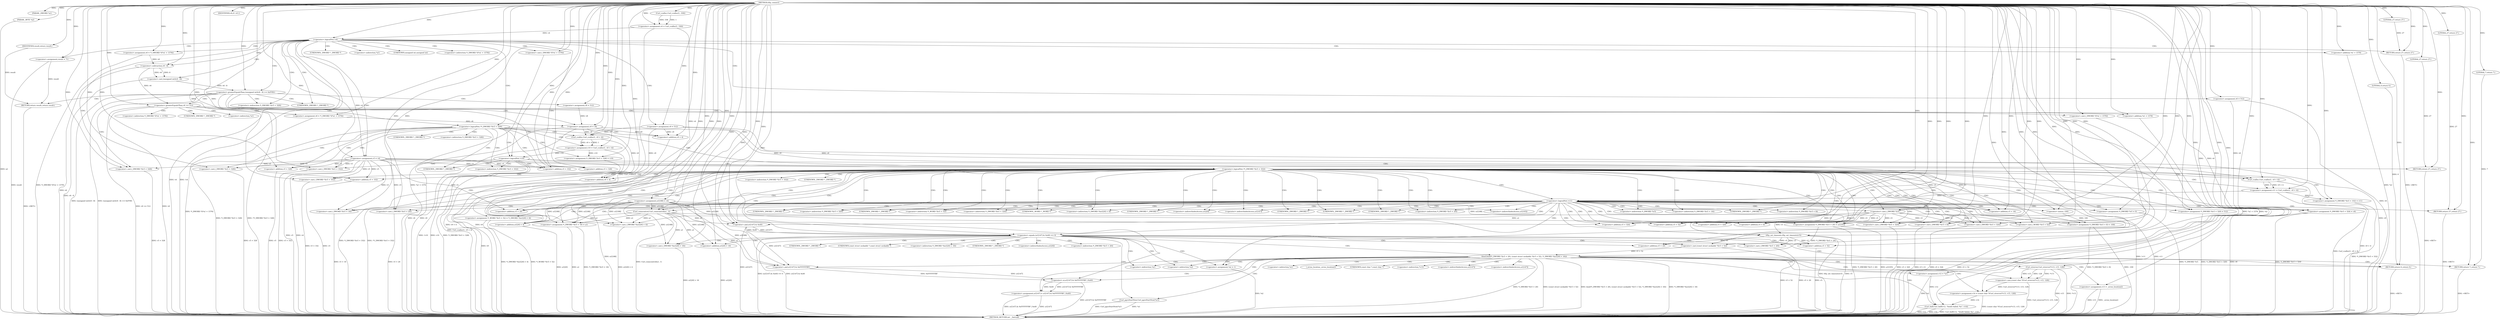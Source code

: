 digraph tftp_connect {  
"1000113" [label = "(METHOD,tftp_connect)" ]
"1000399" [label = "(METHOD_RETURN,int __fastcall)" ]
"1000114" [label = "(PARAM,_DWORD *a1)" ]
"1000115" [label = "(PARAM,_BYTE *a2)" ]
"1000129" [label = "(<operator>.assignment,v4 = Curl_ccalloc(1, 336))" ]
"1000131" [label = "(Curl_ccalloc,Curl_ccalloc(1, 336))" ]
"1000134" [label = "(<operator>.assignment,a1[188] = v4)" ]
"1000140" [label = "(<operator>.logicalNot,!v4)" ]
"1000142" [label = "(RETURN,return 27;,return 27;)" ]
"1000143" [label = "(LITERAL,27,return 27;)" ]
"1000144" [label = "(<operator>.assignment,v5 = v4)" ]
"1000147" [label = "(<operator>.assignment,v6 = *(_DWORD *)(*a1 + 1576))" ]
"1000150" [label = "(<operator>.cast,(_DWORD *)(*a1 + 1576))" ]
"1000152" [label = "(<operator>.addition,*a1 + 1576)" ]
"1000157" [label = "(IDENTIFIER,v6,if ( v6 ))" ]
"1000159" [label = "(<operator>.assignment,result = 71)" ]
"1000163" [label = "(<operator>.greaterEqualsThan,(unsigned int)(v6 - 8) >= 0xFFB1)" ]
"1000164" [label = "(<operator>.cast,(unsigned int)(v6 - 8))" ]
"1000166" [label = "(<operator>.subtraction,v6 - 8)" ]
"1000170" [label = "(RETURN,return result;,return result;)" ]
"1000171" [label = "(IDENTIFIER,result,return result;)" ]
"1000172" [label = "(<operator>.assignment,v8 = 512)" ]
"1000176" [label = "(<operator>.greaterEqualsThan,v6 >= 512)" ]
"1000179" [label = "(<operator>.assignment,v8 = *(_DWORD *)(*a1 + 1576))" ]
"1000182" [label = "(<operator>.cast,(_DWORD *)(*a1 + 1576))" ]
"1000184" [label = "(<operator>.addition,*a1 + 1576)" ]
"1000188" [label = "(<operator>.assignment,v9 = v8)" ]
"1000193" [label = "(<operator>.assignment,v6 = 512)" ]
"1000196" [label = "(<operator>.assignment,v9 = 512)" ]
"1000200" [label = "(<operator>.logicalNot,!*(_DWORD *)(v5 + 328))" ]
"1000202" [label = "(<operator>.cast,(_DWORD *)(v5 + 328))" ]
"1000204" [label = "(<operator>.addition,v5 + 328)" ]
"1000208" [label = "(<operator>.assignment,v10 = Curl_ccalloc(1, v9 + 4))" ]
"1000210" [label = "(Curl_ccalloc,Curl_ccalloc(1, v9 + 4))" ]
"1000212" [label = "(<operator>.addition,v9 + 4)" ]
"1000215" [label = "(<operator>.assignment,*(_DWORD *)(v5 + 328) = v10)" ]
"1000217" [label = "(<operator>.cast,(_DWORD *)(v5 + 328))" ]
"1000219" [label = "(<operator>.addition,v5 + 328)" ]
"1000224" [label = "(<operator>.logicalNot,!v10)" ]
"1000226" [label = "(RETURN,return 27;,return 27;)" ]
"1000227" [label = "(LITERAL,27,return 27;)" ]
"1000229" [label = "(<operator>.logicalNot,!*(_DWORD *)(v5 + 332))" ]
"1000231" [label = "(<operator>.cast,(_DWORD *)(v5 + 332))" ]
"1000233" [label = "(<operator>.addition,v5 + 332)" ]
"1000237" [label = "(<operator>.assignment,v11 = Curl_ccalloc(1, v9 + 4))" ]
"1000239" [label = "(Curl_ccalloc,Curl_ccalloc(1, v9 + 4))" ]
"1000241" [label = "(<operator>.addition,v9 + 4)" ]
"1000244" [label = "(<operator>.assignment,*(_DWORD *)(v5 + 332) = v11)" ]
"1000246" [label = "(<operator>.cast,(_DWORD *)(v5 + 332))" ]
"1000248" [label = "(<operator>.addition,v5 + 332)" ]
"1000253" [label = "(<operator>.logicalNot,!v11)" ]
"1000255" [label = "(RETURN,return 27;,return 27;)" ]
"1000256" [label = "(LITERAL,27,return 27;)" ]
"1000257" [label = "(Curl_conncontrol,Curl_conncontrol(a1, 1))" ]
"1000260" [label = "(<operator>.assignment,*(_DWORD *)(v5 + 16) = a1)" ]
"1000262" [label = "(<operator>.cast,(_DWORD *)(v5 + 16))" ]
"1000264" [label = "(<operator>.addition,v5 + 16)" ]
"1000268" [label = "(<operator>.assignment,*(_DWORD *)(v5 + 20) = a1[105])" ]
"1000270" [label = "(<operator>.cast,(_DWORD *)(v5 + 20))" ]
"1000272" [label = "(<operator>.addition,v5 + 20)" ]
"1000278" [label = "(<operator>.assignment,*(_DWORD *)v5 = 0)" ]
"1000280" [label = "(<operator>.cast,(_DWORD *)v5)" ]
"1000284" [label = "(<operator>.assignment,*(_DWORD *)(v5 + 8) = -100)" ]
"1000286" [label = "(<operator>.cast,(_DWORD *)(v5 + 8))" ]
"1000288" [label = "(<operator>.addition,v5 + 8)" ]
"1000291" [label = "(<operator>.minus,-100)" ]
"1000293" [label = "(<operator>.assignment,*(_DWORD *)(v5 + 320) = 512)" ]
"1000295" [label = "(<operator>.cast,(_DWORD *)(v5 + 320))" ]
"1000297" [label = "(<operator>.addition,v5 + 320)" ]
"1000301" [label = "(<operator>.assignment,*(_DWORD *)(v5 + 324) = v6)" ]
"1000303" [label = "(<operator>.cast,(_DWORD *)(v5 + 324))" ]
"1000305" [label = "(<operator>.addition,v5 + 324)" ]
"1000309" [label = "(<operator>.assignment,*(_WORD *)(v5 + 52) = *(_DWORD *)(a1[20] + 4))" ]
"1000311" [label = "(<operator>.cast,(_WORD *)(v5 + 52))" ]
"1000313" [label = "(<operator>.addition,v5 + 52)" ]
"1000317" [label = "(<operator>.cast,(_DWORD *)(a1[20] + 4))" ]
"1000319" [label = "(<operator>.addition,a1[20] + 4)" ]
"1000324" [label = "(tftp_set_timeouts,tftp_set_timeouts(v5))" ]
"1000327" [label = "(<operator>.equals,(a1[147] & 0x40) == 0)" ]
"1000328" [label = "(<operator>.and,a1[147] & 0x40)" ]
"1000336" [label = "(bind,bind(*(_DWORD *)(v5 + 20), (const struct sockaddr *)(v5 + 52), *(_DWORD *)(a1[20] + 16)))" ]
"1000338" [label = "(<operator>.cast,(_DWORD *)(v5 + 20))" ]
"1000340" [label = "(<operator>.addition,v5 + 20)" ]
"1000343" [label = "(<operator>.cast,(const struct sockaddr *)(v5 + 52))" ]
"1000345" [label = "(<operator>.addition,v5 + 52)" ]
"1000349" [label = "(<operator>.cast,(_DWORD *)(a1[20] + 16))" ]
"1000351" [label = "(<operator>.addition,a1[20] + 16)" ]
"1000357" [label = "(<operator>.assignment,v12 = *a1)" ]
"1000361" [label = "(<operator>.assignment,v13 = _errno_location())" ]
"1000364" [label = "(<operator>.assignment,v14 = (const char *)Curl_strerror(*v13, v15, 128))" ]
"1000366" [label = "(<operator>.cast,(const char *)Curl_strerror(*v13, v15, 128))" ]
"1000368" [label = "(Curl_strerror,Curl_strerror(*v13, v15, 128))" ]
"1000373" [label = "(Curl_failf,Curl_failf(v12, \"bind() failed; %s\", v14))" ]
"1000377" [label = "(RETURN,return 7;,return 7;)" ]
"1000378" [label = "(LITERAL,7,return 7;)" ]
"1000379" [label = "(<operator>.assignment,a1[147] = a1[147] & 0xFFFFFFBF | 0x40)" ]
"1000383" [label = "(<operator>.or,a1[147] & 0xFFFFFFBF | 0x40)" ]
"1000384" [label = "(<operator>.and,a1[147] & 0xFFFFFFBF)" ]
"1000390" [label = "(Curl_pgrsStartNow,Curl_pgrsStartNow(*a1))" ]
"1000393" [label = "(<operator>.assignment,*a2 = 1)" ]
"1000397" [label = "(RETURN,return 0;,return 0;)" ]
"1000398" [label = "(LITERAL,0,return 0;)" ]
"1000149" [label = "(<operator>.indirection,*(_DWORD *)(*a1 + 1576))" ]
"1000151" [label = "(UNKNOWN,_DWORD *,_DWORD *)" ]
"1000153" [label = "(<operator>.indirection,*a1)" ]
"1000165" [label = "(UNKNOWN,unsigned int,unsigned int)" ]
"1000181" [label = "(<operator>.indirection,*(_DWORD *)(*a1 + 1576))" ]
"1000183" [label = "(UNKNOWN,_DWORD *,_DWORD *)" ]
"1000185" [label = "(<operator>.indirection,*a1)" ]
"1000201" [label = "(<operator>.indirection,*(_DWORD *)(v5 + 328))" ]
"1000203" [label = "(UNKNOWN,_DWORD *,_DWORD *)" ]
"1000216" [label = "(<operator>.indirection,*(_DWORD *)(v5 + 328))" ]
"1000218" [label = "(UNKNOWN,_DWORD *,_DWORD *)" ]
"1000230" [label = "(<operator>.indirection,*(_DWORD *)(v5 + 332))" ]
"1000232" [label = "(UNKNOWN,_DWORD *,_DWORD *)" ]
"1000245" [label = "(<operator>.indirection,*(_DWORD *)(v5 + 332))" ]
"1000247" [label = "(UNKNOWN,_DWORD *,_DWORD *)" ]
"1000261" [label = "(<operator>.indirection,*(_DWORD *)(v5 + 16))" ]
"1000263" [label = "(UNKNOWN,_DWORD *,_DWORD *)" ]
"1000269" [label = "(<operator>.indirection,*(_DWORD *)(v5 + 20))" ]
"1000271" [label = "(UNKNOWN,_DWORD *,_DWORD *)" ]
"1000275" [label = "(<operator>.indirectIndexAccess,a1[105])" ]
"1000279" [label = "(<operator>.indirection,*(_DWORD *)v5)" ]
"1000281" [label = "(UNKNOWN,_DWORD *,_DWORD *)" ]
"1000285" [label = "(<operator>.indirection,*(_DWORD *)(v5 + 8))" ]
"1000287" [label = "(UNKNOWN,_DWORD *,_DWORD *)" ]
"1000294" [label = "(<operator>.indirection,*(_DWORD *)(v5 + 320))" ]
"1000296" [label = "(UNKNOWN,_DWORD *,_DWORD *)" ]
"1000302" [label = "(<operator>.indirection,*(_DWORD *)(v5 + 324))" ]
"1000304" [label = "(UNKNOWN,_DWORD *,_DWORD *)" ]
"1000310" [label = "(<operator>.indirection,*(_WORD *)(v5 + 52))" ]
"1000312" [label = "(UNKNOWN,_WORD *,_WORD *)" ]
"1000316" [label = "(<operator>.indirection,*(_DWORD *)(a1[20] + 4))" ]
"1000318" [label = "(UNKNOWN,_DWORD *,_DWORD *)" ]
"1000320" [label = "(<operator>.indirectIndexAccess,a1[20])" ]
"1000329" [label = "(<operator>.indirectIndexAccess,a1[147])" ]
"1000337" [label = "(<operator>.indirection,*(_DWORD *)(v5 + 20))" ]
"1000339" [label = "(UNKNOWN,_DWORD *,_DWORD *)" ]
"1000344" [label = "(UNKNOWN,const struct sockaddr *,const struct sockaddr *)" ]
"1000348" [label = "(<operator>.indirection,*(_DWORD *)(a1[20] + 16))" ]
"1000350" [label = "(UNKNOWN,_DWORD *,_DWORD *)" ]
"1000352" [label = "(<operator>.indirectIndexAccess,a1[20])" ]
"1000359" [label = "(<operator>.indirection,*a1)" ]
"1000363" [label = "(_errno_location,_errno_location())" ]
"1000367" [label = "(UNKNOWN,const char *,const char *)" ]
"1000369" [label = "(<operator>.indirection,*v13)" ]
"1000380" [label = "(<operator>.indirectIndexAccess,a1[147])" ]
"1000385" [label = "(<operator>.indirectIndexAccess,a1[147])" ]
"1000391" [label = "(<operator>.indirection,*a1)" ]
"1000394" [label = "(<operator>.indirection,*a2)" ]
  "1000397" -> "1000399"  [ label = "DDG: <RET>"] 
  "1000377" -> "1000399"  [ label = "DDG: <RET>"] 
  "1000170" -> "1000399"  [ label = "DDG: <RET>"] 
  "1000255" -> "1000399"  [ label = "DDG: <RET>"] 
  "1000142" -> "1000399"  [ label = "DDG: <RET>"] 
  "1000328" -> "1000399"  [ label = "DDG: a1[147]"] 
  "1000210" -> "1000399"  [ label = "DDG: v9 + 4"] 
  "1000327" -> "1000399"  [ label = "DDG: (a1[147] & 0x40) == 0"] 
  "1000179" -> "1000399"  [ label = "DDG: *(_DWORD *)(*a1 + 1576)"] 
  "1000293" -> "1000399"  [ label = "DDG: *(_DWORD *)(v5 + 320)"] 
  "1000163" -> "1000399"  [ label = "DDG: (unsigned int)(v6 - 8)"] 
  "1000166" -> "1000399"  [ label = "DDG: v6"] 
  "1000260" -> "1000399"  [ label = "DDG: a1"] 
  "1000193" -> "1000399"  [ label = "DDG: v6"] 
  "1000373" -> "1000399"  [ label = "DDG: v12"] 
  "1000393" -> "1000399"  [ label = "DDG: *a2"] 
  "1000200" -> "1000399"  [ label = "DDG: !*(_DWORD *)(v5 + 328)"] 
  "1000336" -> "1000399"  [ label = "DDG: *(_DWORD *)(a1[20] + 16)"] 
  "1000309" -> "1000399"  [ label = "DDG: *(_DWORD *)(a1[20] + 4)"] 
  "1000163" -> "1000399"  [ label = "DDG: (unsigned int)(v6 - 8) >= 0xFFB1"] 
  "1000351" -> "1000399"  [ label = "DDG: a1[20]"] 
  "1000324" -> "1000399"  [ label = "DDG: v5"] 
  "1000188" -> "1000399"  [ label = "DDG: v9"] 
  "1000237" -> "1000399"  [ label = "DDG: Curl_ccalloc(1, v9 + 4)"] 
  "1000164" -> "1000399"  [ label = "DDG: v6 - 8"] 
  "1000317" -> "1000399"  [ label = "DDG: a1[20] + 4"] 
  "1000268" -> "1000399"  [ label = "DDG: *(_DWORD *)(v5 + 20)"] 
  "1000231" -> "1000399"  [ label = "DDG: v5 + 332"] 
  "1000336" -> "1000399"  [ label = "DDG: *(_DWORD *)(v5 + 20)"] 
  "1000301" -> "1000399"  [ label = "DDG: v6"] 
  "1000349" -> "1000399"  [ label = "DDG: a1[20] + 16"] 
  "1000182" -> "1000399"  [ label = "DDG: *a1 + 1576"] 
  "1000212" -> "1000399"  [ label = "DDG: v9"] 
  "1000229" -> "1000399"  [ label = "DDG: *(_DWORD *)(v5 + 332)"] 
  "1000311" -> "1000399"  [ label = "DDG: v5 + 52"] 
  "1000368" -> "1000399"  [ label = "DDG: *v13"] 
  "1000229" -> "1000399"  [ label = "DDG: !*(_DWORD *)(v5 + 332)"] 
  "1000379" -> "1000399"  [ label = "DDG: a1[147]"] 
  "1000150" -> "1000399"  [ label = "DDG: *a1 + 1576"] 
  "1000219" -> "1000399"  [ label = "DDG: v5"] 
  "1000373" -> "1000399"  [ label = "DDG: v14"] 
  "1000270" -> "1000399"  [ label = "DDG: v5 + 20"] 
  "1000319" -> "1000399"  [ label = "DDG: a1[20]"] 
  "1000383" -> "1000399"  [ label = "DDG: a1[147] & 0xFFFFFFBF"] 
  "1000390" -> "1000399"  [ label = "DDG: *a1"] 
  "1000152" -> "1000399"  [ label = "DDG: *a1"] 
  "1000239" -> "1000399"  [ label = "DDG: v9 + 4"] 
  "1000366" -> "1000399"  [ label = "DDG: Curl_strerror(*v13, v15, 128)"] 
  "1000301" -> "1000399"  [ label = "DDG: *(_DWORD *)(v5 + 324)"] 
  "1000224" -> "1000399"  [ label = "DDG: !v10"] 
  "1000147" -> "1000399"  [ label = "DDG: *(_DWORD *)(*a1 + 1576)"] 
  "1000343" -> "1000399"  [ label = "DDG: v5 + 52"] 
  "1000202" -> "1000399"  [ label = "DDG: v5 + 328"] 
  "1000253" -> "1000399"  [ label = "DDG: !v11"] 
  "1000309" -> "1000399"  [ label = "DDG: *(_WORD *)(v5 + 52)"] 
  "1000188" -> "1000399"  [ label = "DDG: v8"] 
  "1000115" -> "1000399"  [ label = "DDG: a2"] 
  "1000345" -> "1000399"  [ label = "DDG: v5"] 
  "1000184" -> "1000399"  [ label = "DDG: *a1"] 
  "1000357" -> "1000399"  [ label = "DDG: *a1"] 
  "1000286" -> "1000399"  [ label = "DDG: v5 + 8"] 
  "1000278" -> "1000399"  [ label = "DDG: *(_DWORD *)v5"] 
  "1000129" -> "1000399"  [ label = "DDG: Curl_ccalloc(1, 336)"] 
  "1000268" -> "1000399"  [ label = "DDG: a1[105]"] 
  "1000248" -> "1000399"  [ label = "DDG: v5"] 
  "1000260" -> "1000399"  [ label = "DDG: *(_DWORD *)(v5 + 16)"] 
  "1000246" -> "1000399"  [ label = "DDG: v5 + 332"] 
  "1000336" -> "1000399"  [ label = "DDG: (const struct sockaddr *)(v5 + 52)"] 
  "1000224" -> "1000399"  [ label = "DDG: v10"] 
  "1000284" -> "1000399"  [ label = "DDG: -100"] 
  "1000364" -> "1000399"  [ label = "DDG: (const char *)Curl_strerror(*v13, v15, 128)"] 
  "1000257" -> "1000399"  [ label = "DDG: Curl_conncontrol(a1, 1)"] 
  "1000134" -> "1000399"  [ label = "DDG: a1[188]"] 
  "1000140" -> "1000399"  [ label = "DDG: v4"] 
  "1000200" -> "1000399"  [ label = "DDG: *(_DWORD *)(v5 + 328)"] 
  "1000327" -> "1000399"  [ label = "DDG: a1[147] & 0x40"] 
  "1000336" -> "1000399"  [ label = "DDG: bind(*(_DWORD *)(v5 + 20), (const struct sockaddr *)(v5 + 52), *(_DWORD *)(a1[20] + 16))"] 
  "1000176" -> "1000399"  [ label = "DDG: v6"] 
  "1000241" -> "1000399"  [ label = "DDG: v9"] 
  "1000176" -> "1000399"  [ label = "DDG: v6 >= 512"] 
  "1000140" -> "1000399"  [ label = "DDG: !v4"] 
  "1000361" -> "1000399"  [ label = "DDG: _errno_location()"] 
  "1000262" -> "1000399"  [ label = "DDG: v5 + 16"] 
  "1000144" -> "1000399"  [ label = "DDG: v5"] 
  "1000215" -> "1000399"  [ label = "DDG: *(_DWORD *)(v5 + 328)"] 
  "1000303" -> "1000399"  [ label = "DDG: v5 + 324"] 
  "1000379" -> "1000399"  [ label = "DDG: a1[147] & 0xFFFFFFBF | 0x40"] 
  "1000208" -> "1000399"  [ label = "DDG: Curl_ccalloc(1, v9 + 4)"] 
  "1000159" -> "1000399"  [ label = "DDG: result"] 
  "1000338" -> "1000399"  [ label = "DDG: v5 + 20"] 
  "1000253" -> "1000399"  [ label = "DDG: v11"] 
  "1000373" -> "1000399"  [ label = "DDG: Curl_failf(v12, \"bind() failed; %s\", v14)"] 
  "1000196" -> "1000399"  [ label = "DDG: v9"] 
  "1000295" -> "1000399"  [ label = "DDG: v5 + 320"] 
  "1000144" -> "1000399"  [ label = "DDG: v4"] 
  "1000244" -> "1000399"  [ label = "DDG: *(_DWORD *)(v5 + 332)"] 
  "1000368" -> "1000399"  [ label = "DDG: v15"] 
  "1000324" -> "1000399"  [ label = "DDG: tftp_set_timeouts(v5)"] 
  "1000361" -> "1000399"  [ label = "DDG: v13"] 
  "1000390" -> "1000399"  [ label = "DDG: Curl_pgrsStartNow(*a1)"] 
  "1000284" -> "1000399"  [ label = "DDG: *(_DWORD *)(v5 + 8)"] 
  "1000217" -> "1000399"  [ label = "DDG: v5 + 328"] 
  "1000226" -> "1000399"  [ label = "DDG: <RET>"] 
  "1000113" -> "1000114"  [ label = "DDG: "] 
  "1000113" -> "1000115"  [ label = "DDG: "] 
  "1000131" -> "1000129"  [ label = "DDG: 1"] 
  "1000131" -> "1000129"  [ label = "DDG: 336"] 
  "1000113" -> "1000129"  [ label = "DDG: "] 
  "1000113" -> "1000131"  [ label = "DDG: "] 
  "1000129" -> "1000134"  [ label = "DDG: v4"] 
  "1000113" -> "1000134"  [ label = "DDG: "] 
  "1000113" -> "1000140"  [ label = "DDG: "] 
  "1000129" -> "1000140"  [ label = "DDG: v4"] 
  "1000143" -> "1000142"  [ label = "DDG: 27"] 
  "1000113" -> "1000142"  [ label = "DDG: "] 
  "1000113" -> "1000143"  [ label = "DDG: "] 
  "1000140" -> "1000144"  [ label = "DDG: v4"] 
  "1000113" -> "1000144"  [ label = "DDG: "] 
  "1000113" -> "1000147"  [ label = "DDG: "] 
  "1000113" -> "1000150"  [ label = "DDG: "] 
  "1000113" -> "1000152"  [ label = "DDG: "] 
  "1000113" -> "1000157"  [ label = "DDG: "] 
  "1000113" -> "1000159"  [ label = "DDG: "] 
  "1000164" -> "1000163"  [ label = "DDG: v6 - 8"] 
  "1000166" -> "1000164"  [ label = "DDG: v6"] 
  "1000166" -> "1000164"  [ label = "DDG: 8"] 
  "1000147" -> "1000166"  [ label = "DDG: v6"] 
  "1000113" -> "1000166"  [ label = "DDG: "] 
  "1000113" -> "1000163"  [ label = "DDG: "] 
  "1000171" -> "1000170"  [ label = "DDG: result"] 
  "1000159" -> "1000170"  [ label = "DDG: result"] 
  "1000113" -> "1000171"  [ label = "DDG: "] 
  "1000113" -> "1000172"  [ label = "DDG: "] 
  "1000166" -> "1000176"  [ label = "DDG: v6"] 
  "1000113" -> "1000176"  [ label = "DDG: "] 
  "1000113" -> "1000179"  [ label = "DDG: "] 
  "1000113" -> "1000182"  [ label = "DDG: "] 
  "1000113" -> "1000184"  [ label = "DDG: "] 
  "1000179" -> "1000188"  [ label = "DDG: v8"] 
  "1000172" -> "1000188"  [ label = "DDG: v8"] 
  "1000113" -> "1000188"  [ label = "DDG: "] 
  "1000113" -> "1000193"  [ label = "DDG: "] 
  "1000113" -> "1000196"  [ label = "DDG: "] 
  "1000144" -> "1000202"  [ label = "DDG: v5"] 
  "1000113" -> "1000202"  [ label = "DDG: "] 
  "1000144" -> "1000204"  [ label = "DDG: v5"] 
  "1000113" -> "1000204"  [ label = "DDG: "] 
  "1000210" -> "1000208"  [ label = "DDG: 1"] 
  "1000210" -> "1000208"  [ label = "DDG: v9 + 4"] 
  "1000113" -> "1000208"  [ label = "DDG: "] 
  "1000113" -> "1000210"  [ label = "DDG: "] 
  "1000188" -> "1000210"  [ label = "DDG: v9"] 
  "1000196" -> "1000210"  [ label = "DDG: v9"] 
  "1000188" -> "1000212"  [ label = "DDG: v9"] 
  "1000196" -> "1000212"  [ label = "DDG: v9"] 
  "1000113" -> "1000212"  [ label = "DDG: "] 
  "1000208" -> "1000215"  [ label = "DDG: v10"] 
  "1000113" -> "1000215"  [ label = "DDG: "] 
  "1000113" -> "1000217"  [ label = "DDG: "] 
  "1000144" -> "1000217"  [ label = "DDG: v5"] 
  "1000113" -> "1000219"  [ label = "DDG: "] 
  "1000144" -> "1000219"  [ label = "DDG: v5"] 
  "1000113" -> "1000224"  [ label = "DDG: "] 
  "1000208" -> "1000224"  [ label = "DDG: v10"] 
  "1000227" -> "1000226"  [ label = "DDG: 27"] 
  "1000113" -> "1000226"  [ label = "DDG: "] 
  "1000113" -> "1000227"  [ label = "DDG: "] 
  "1000113" -> "1000231"  [ label = "DDG: "] 
  "1000144" -> "1000231"  [ label = "DDG: v5"] 
  "1000113" -> "1000233"  [ label = "DDG: "] 
  "1000144" -> "1000233"  [ label = "DDG: v5"] 
  "1000239" -> "1000237"  [ label = "DDG: 1"] 
  "1000239" -> "1000237"  [ label = "DDG: v9 + 4"] 
  "1000113" -> "1000237"  [ label = "DDG: "] 
  "1000113" -> "1000239"  [ label = "DDG: "] 
  "1000188" -> "1000239"  [ label = "DDG: v9"] 
  "1000196" -> "1000239"  [ label = "DDG: v9"] 
  "1000188" -> "1000241"  [ label = "DDG: v9"] 
  "1000196" -> "1000241"  [ label = "DDG: v9"] 
  "1000113" -> "1000241"  [ label = "DDG: "] 
  "1000237" -> "1000244"  [ label = "DDG: v11"] 
  "1000113" -> "1000244"  [ label = "DDG: "] 
  "1000113" -> "1000246"  [ label = "DDG: "] 
  "1000144" -> "1000246"  [ label = "DDG: v5"] 
  "1000113" -> "1000248"  [ label = "DDG: "] 
  "1000144" -> "1000248"  [ label = "DDG: v5"] 
  "1000113" -> "1000253"  [ label = "DDG: "] 
  "1000237" -> "1000253"  [ label = "DDG: v11"] 
  "1000256" -> "1000255"  [ label = "DDG: 27"] 
  "1000113" -> "1000255"  [ label = "DDG: "] 
  "1000113" -> "1000256"  [ label = "DDG: "] 
  "1000134" -> "1000257"  [ label = "DDG: a1[188]"] 
  "1000113" -> "1000257"  [ label = "DDG: "] 
  "1000257" -> "1000260"  [ label = "DDG: a1"] 
  "1000134" -> "1000260"  [ label = "DDG: a1[188]"] 
  "1000113" -> "1000260"  [ label = "DDG: "] 
  "1000113" -> "1000262"  [ label = "DDG: "] 
  "1000144" -> "1000262"  [ label = "DDG: v5"] 
  "1000113" -> "1000264"  [ label = "DDG: "] 
  "1000144" -> "1000264"  [ label = "DDG: v5"] 
  "1000257" -> "1000268"  [ label = "DDG: a1"] 
  "1000134" -> "1000268"  [ label = "DDG: a1[188]"] 
  "1000113" -> "1000268"  [ label = "DDG: "] 
  "1000113" -> "1000270"  [ label = "DDG: "] 
  "1000144" -> "1000270"  [ label = "DDG: v5"] 
  "1000113" -> "1000272"  [ label = "DDG: "] 
  "1000144" -> "1000272"  [ label = "DDG: v5"] 
  "1000113" -> "1000278"  [ label = "DDG: "] 
  "1000113" -> "1000280"  [ label = "DDG: "] 
  "1000144" -> "1000280"  [ label = "DDG: v5"] 
  "1000291" -> "1000284"  [ label = "DDG: 100"] 
  "1000280" -> "1000286"  [ label = "DDG: v5"] 
  "1000113" -> "1000286"  [ label = "DDG: "] 
  "1000280" -> "1000288"  [ label = "DDG: v5"] 
  "1000113" -> "1000288"  [ label = "DDG: "] 
  "1000113" -> "1000291"  [ label = "DDG: "] 
  "1000113" -> "1000293"  [ label = "DDG: "] 
  "1000113" -> "1000295"  [ label = "DDG: "] 
  "1000280" -> "1000295"  [ label = "DDG: v5"] 
  "1000113" -> "1000297"  [ label = "DDG: "] 
  "1000280" -> "1000297"  [ label = "DDG: v5"] 
  "1000193" -> "1000301"  [ label = "DDG: v6"] 
  "1000176" -> "1000301"  [ label = "DDG: v6"] 
  "1000113" -> "1000301"  [ label = "DDG: "] 
  "1000113" -> "1000303"  [ label = "DDG: "] 
  "1000280" -> "1000303"  [ label = "DDG: v5"] 
  "1000113" -> "1000305"  [ label = "DDG: "] 
  "1000280" -> "1000305"  [ label = "DDG: v5"] 
  "1000113" -> "1000311"  [ label = "DDG: "] 
  "1000280" -> "1000311"  [ label = "DDG: v5"] 
  "1000113" -> "1000313"  [ label = "DDG: "] 
  "1000280" -> "1000313"  [ label = "DDG: v5"] 
  "1000257" -> "1000317"  [ label = "DDG: a1"] 
  "1000134" -> "1000317"  [ label = "DDG: a1[188]"] 
  "1000113" -> "1000317"  [ label = "DDG: "] 
  "1000257" -> "1000319"  [ label = "DDG: a1"] 
  "1000134" -> "1000319"  [ label = "DDG: a1[188]"] 
  "1000113" -> "1000319"  [ label = "DDG: "] 
  "1000113" -> "1000324"  [ label = "DDG: "] 
  "1000280" -> "1000324"  [ label = "DDG: v5"] 
  "1000328" -> "1000327"  [ label = "DDG: a1[147]"] 
  "1000328" -> "1000327"  [ label = "DDG: 0x40"] 
  "1000257" -> "1000328"  [ label = "DDG: a1"] 
  "1000134" -> "1000328"  [ label = "DDG: a1[188]"] 
  "1000113" -> "1000328"  [ label = "DDG: "] 
  "1000113" -> "1000327"  [ label = "DDG: "] 
  "1000268" -> "1000336"  [ label = "DDG: *(_DWORD *)(v5 + 20)"] 
  "1000324" -> "1000338"  [ label = "DDG: v5"] 
  "1000113" -> "1000338"  [ label = "DDG: "] 
  "1000324" -> "1000340"  [ label = "DDG: v5"] 
  "1000113" -> "1000340"  [ label = "DDG: "] 
  "1000343" -> "1000336"  [ label = "DDG: v5 + 52"] 
  "1000113" -> "1000343"  [ label = "DDG: "] 
  "1000324" -> "1000343"  [ label = "DDG: v5"] 
  "1000113" -> "1000345"  [ label = "DDG: "] 
  "1000324" -> "1000345"  [ label = "DDG: v5"] 
  "1000257" -> "1000349"  [ label = "DDG: a1"] 
  "1000134" -> "1000349"  [ label = "DDG: a1[188]"] 
  "1000113" -> "1000349"  [ label = "DDG: "] 
  "1000257" -> "1000351"  [ label = "DDG: a1"] 
  "1000134" -> "1000351"  [ label = "DDG: a1[188]"] 
  "1000113" -> "1000351"  [ label = "DDG: "] 
  "1000113" -> "1000357"  [ label = "DDG: "] 
  "1000113" -> "1000361"  [ label = "DDG: "] 
  "1000366" -> "1000364"  [ label = "DDG: Curl_strerror(*v13, v15, 128)"] 
  "1000113" -> "1000364"  [ label = "DDG: "] 
  "1000368" -> "1000366"  [ label = "DDG: *v13"] 
  "1000368" -> "1000366"  [ label = "DDG: v15"] 
  "1000368" -> "1000366"  [ label = "DDG: 128"] 
  "1000113" -> "1000368"  [ label = "DDG: "] 
  "1000357" -> "1000373"  [ label = "DDG: v12"] 
  "1000113" -> "1000373"  [ label = "DDG: "] 
  "1000364" -> "1000373"  [ label = "DDG: v14"] 
  "1000378" -> "1000377"  [ label = "DDG: 7"] 
  "1000113" -> "1000377"  [ label = "DDG: "] 
  "1000113" -> "1000378"  [ label = "DDG: "] 
  "1000383" -> "1000379"  [ label = "DDG: a1[147] & 0xFFFFFFBF"] 
  "1000383" -> "1000379"  [ label = "DDG: 0x40"] 
  "1000384" -> "1000383"  [ label = "DDG: a1[147]"] 
  "1000384" -> "1000383"  [ label = "DDG: 0xFFFFFFBF"] 
  "1000328" -> "1000384"  [ label = "DDG: a1[147]"] 
  "1000257" -> "1000384"  [ label = "DDG: a1"] 
  "1000134" -> "1000384"  [ label = "DDG: a1[188]"] 
  "1000113" -> "1000384"  [ label = "DDG: "] 
  "1000113" -> "1000383"  [ label = "DDG: "] 
  "1000113" -> "1000393"  [ label = "DDG: "] 
  "1000398" -> "1000397"  [ label = "DDG: 0"] 
  "1000113" -> "1000397"  [ label = "DDG: "] 
  "1000113" -> "1000398"  [ label = "DDG: "] 
  "1000140" -> "1000144"  [ label = "CDG: "] 
  "1000140" -> "1000142"  [ label = "CDG: "] 
  "1000140" -> "1000153"  [ label = "CDG: "] 
  "1000140" -> "1000152"  [ label = "CDG: "] 
  "1000140" -> "1000151"  [ label = "CDG: "] 
  "1000140" -> "1000150"  [ label = "CDG: "] 
  "1000140" -> "1000149"  [ label = "CDG: "] 
  "1000140" -> "1000147"  [ label = "CDG: "] 
  "1000140" -> "1000159"  [ label = "CDG: "] 
  "1000140" -> "1000166"  [ label = "CDG: "] 
  "1000140" -> "1000165"  [ label = "CDG: "] 
  "1000140" -> "1000164"  [ label = "CDG: "] 
  "1000140" -> "1000163"  [ label = "CDG: "] 
  "1000140" -> "1000204"  [ label = "CDG: "] 
  "1000140" -> "1000203"  [ label = "CDG: "] 
  "1000140" -> "1000202"  [ label = "CDG: "] 
  "1000140" -> "1000201"  [ label = "CDG: "] 
  "1000140" -> "1000200"  [ label = "CDG: "] 
  "1000140" -> "1000196"  [ label = "CDG: "] 
  "1000140" -> "1000193"  [ label = "CDG: "] 
  "1000163" -> "1000176"  [ label = "CDG: "] 
  "1000163" -> "1000172"  [ label = "CDG: "] 
  "1000163" -> "1000170"  [ label = "CDG: "] 
  "1000163" -> "1000188"  [ label = "CDG: "] 
  "1000163" -> "1000204"  [ label = "CDG: "] 
  "1000163" -> "1000203"  [ label = "CDG: "] 
  "1000163" -> "1000202"  [ label = "CDG: "] 
  "1000163" -> "1000201"  [ label = "CDG: "] 
  "1000163" -> "1000200"  [ label = "CDG: "] 
  "1000176" -> "1000185"  [ label = "CDG: "] 
  "1000176" -> "1000184"  [ label = "CDG: "] 
  "1000176" -> "1000183"  [ label = "CDG: "] 
  "1000176" -> "1000182"  [ label = "CDG: "] 
  "1000176" -> "1000181"  [ label = "CDG: "] 
  "1000176" -> "1000179"  [ label = "CDG: "] 
  "1000200" -> "1000208"  [ label = "CDG: "] 
  "1000200" -> "1000224"  [ label = "CDG: "] 
  "1000200" -> "1000219"  [ label = "CDG: "] 
  "1000200" -> "1000218"  [ label = "CDG: "] 
  "1000200" -> "1000217"  [ label = "CDG: "] 
  "1000200" -> "1000216"  [ label = "CDG: "] 
  "1000200" -> "1000215"  [ label = "CDG: "] 
  "1000200" -> "1000212"  [ label = "CDG: "] 
  "1000200" -> "1000210"  [ label = "CDG: "] 
  "1000200" -> "1000233"  [ label = "CDG: "] 
  "1000200" -> "1000232"  [ label = "CDG: "] 
  "1000200" -> "1000231"  [ label = "CDG: "] 
  "1000200" -> "1000230"  [ label = "CDG: "] 
  "1000200" -> "1000229"  [ label = "CDG: "] 
  "1000224" -> "1000233"  [ label = "CDG: "] 
  "1000224" -> "1000232"  [ label = "CDG: "] 
  "1000224" -> "1000231"  [ label = "CDG: "] 
  "1000224" -> "1000230"  [ label = "CDG: "] 
  "1000224" -> "1000229"  [ label = "CDG: "] 
  "1000224" -> "1000226"  [ label = "CDG: "] 
  "1000229" -> "1000239"  [ label = "CDG: "] 
  "1000229" -> "1000237"  [ label = "CDG: "] 
  "1000229" -> "1000253"  [ label = "CDG: "] 
  "1000229" -> "1000248"  [ label = "CDG: "] 
  "1000229" -> "1000247"  [ label = "CDG: "] 
  "1000229" -> "1000246"  [ label = "CDG: "] 
  "1000229" -> "1000245"  [ label = "CDG: "] 
  "1000229" -> "1000244"  [ label = "CDG: "] 
  "1000229" -> "1000241"  [ label = "CDG: "] 
  "1000229" -> "1000272"  [ label = "CDG: "] 
  "1000229" -> "1000271"  [ label = "CDG: "] 
  "1000229" -> "1000270"  [ label = "CDG: "] 
  "1000229" -> "1000269"  [ label = "CDG: "] 
  "1000229" -> "1000268"  [ label = "CDG: "] 
  "1000229" -> "1000264"  [ label = "CDG: "] 
  "1000229" -> "1000263"  [ label = "CDG: "] 
  "1000229" -> "1000262"  [ label = "CDG: "] 
  "1000229" -> "1000261"  [ label = "CDG: "] 
  "1000229" -> "1000260"  [ label = "CDG: "] 
  "1000229" -> "1000257"  [ label = "CDG: "] 
  "1000229" -> "1000288"  [ label = "CDG: "] 
  "1000229" -> "1000287"  [ label = "CDG: "] 
  "1000229" -> "1000286"  [ label = "CDG: "] 
  "1000229" -> "1000285"  [ label = "CDG: "] 
  "1000229" -> "1000284"  [ label = "CDG: "] 
  "1000229" -> "1000281"  [ label = "CDG: "] 
  "1000229" -> "1000280"  [ label = "CDG: "] 
  "1000229" -> "1000279"  [ label = "CDG: "] 
  "1000229" -> "1000278"  [ label = "CDG: "] 
  "1000229" -> "1000275"  [ label = "CDG: "] 
  "1000229" -> "1000304"  [ label = "CDG: "] 
  "1000229" -> "1000303"  [ label = "CDG: "] 
  "1000229" -> "1000302"  [ label = "CDG: "] 
  "1000229" -> "1000301"  [ label = "CDG: "] 
  "1000229" -> "1000297"  [ label = "CDG: "] 
  "1000229" -> "1000296"  [ label = "CDG: "] 
  "1000229" -> "1000295"  [ label = "CDG: "] 
  "1000229" -> "1000294"  [ label = "CDG: "] 
  "1000229" -> "1000293"  [ label = "CDG: "] 
  "1000229" -> "1000291"  [ label = "CDG: "] 
  "1000229" -> "1000320"  [ label = "CDG: "] 
  "1000229" -> "1000319"  [ label = "CDG: "] 
  "1000229" -> "1000318"  [ label = "CDG: "] 
  "1000229" -> "1000317"  [ label = "CDG: "] 
  "1000229" -> "1000316"  [ label = "CDG: "] 
  "1000229" -> "1000313"  [ label = "CDG: "] 
  "1000229" -> "1000312"  [ label = "CDG: "] 
  "1000229" -> "1000311"  [ label = "CDG: "] 
  "1000229" -> "1000310"  [ label = "CDG: "] 
  "1000229" -> "1000309"  [ label = "CDG: "] 
  "1000229" -> "1000305"  [ label = "CDG: "] 
  "1000229" -> "1000329"  [ label = "CDG: "] 
  "1000229" -> "1000328"  [ label = "CDG: "] 
  "1000229" -> "1000327"  [ label = "CDG: "] 
  "1000229" -> "1000324"  [ label = "CDG: "] 
  "1000253" -> "1000255"  [ label = "CDG: "] 
  "1000253" -> "1000272"  [ label = "CDG: "] 
  "1000253" -> "1000271"  [ label = "CDG: "] 
  "1000253" -> "1000270"  [ label = "CDG: "] 
  "1000253" -> "1000269"  [ label = "CDG: "] 
  "1000253" -> "1000268"  [ label = "CDG: "] 
  "1000253" -> "1000264"  [ label = "CDG: "] 
  "1000253" -> "1000263"  [ label = "CDG: "] 
  "1000253" -> "1000262"  [ label = "CDG: "] 
  "1000253" -> "1000261"  [ label = "CDG: "] 
  "1000253" -> "1000260"  [ label = "CDG: "] 
  "1000253" -> "1000257"  [ label = "CDG: "] 
  "1000253" -> "1000288"  [ label = "CDG: "] 
  "1000253" -> "1000287"  [ label = "CDG: "] 
  "1000253" -> "1000286"  [ label = "CDG: "] 
  "1000253" -> "1000285"  [ label = "CDG: "] 
  "1000253" -> "1000284"  [ label = "CDG: "] 
  "1000253" -> "1000281"  [ label = "CDG: "] 
  "1000253" -> "1000280"  [ label = "CDG: "] 
  "1000253" -> "1000279"  [ label = "CDG: "] 
  "1000253" -> "1000278"  [ label = "CDG: "] 
  "1000253" -> "1000275"  [ label = "CDG: "] 
  "1000253" -> "1000304"  [ label = "CDG: "] 
  "1000253" -> "1000303"  [ label = "CDG: "] 
  "1000253" -> "1000302"  [ label = "CDG: "] 
  "1000253" -> "1000301"  [ label = "CDG: "] 
  "1000253" -> "1000297"  [ label = "CDG: "] 
  "1000253" -> "1000296"  [ label = "CDG: "] 
  "1000253" -> "1000295"  [ label = "CDG: "] 
  "1000253" -> "1000294"  [ label = "CDG: "] 
  "1000253" -> "1000293"  [ label = "CDG: "] 
  "1000253" -> "1000291"  [ label = "CDG: "] 
  "1000253" -> "1000320"  [ label = "CDG: "] 
  "1000253" -> "1000319"  [ label = "CDG: "] 
  "1000253" -> "1000318"  [ label = "CDG: "] 
  "1000253" -> "1000317"  [ label = "CDG: "] 
  "1000253" -> "1000316"  [ label = "CDG: "] 
  "1000253" -> "1000313"  [ label = "CDG: "] 
  "1000253" -> "1000312"  [ label = "CDG: "] 
  "1000253" -> "1000311"  [ label = "CDG: "] 
  "1000253" -> "1000310"  [ label = "CDG: "] 
  "1000253" -> "1000309"  [ label = "CDG: "] 
  "1000253" -> "1000305"  [ label = "CDG: "] 
  "1000253" -> "1000329"  [ label = "CDG: "] 
  "1000253" -> "1000328"  [ label = "CDG: "] 
  "1000253" -> "1000327"  [ label = "CDG: "] 
  "1000253" -> "1000324"  [ label = "CDG: "] 
  "1000327" -> "1000336"  [ label = "CDG: "] 
  "1000327" -> "1000352"  [ label = "CDG: "] 
  "1000327" -> "1000351"  [ label = "CDG: "] 
  "1000327" -> "1000350"  [ label = "CDG: "] 
  "1000327" -> "1000349"  [ label = "CDG: "] 
  "1000327" -> "1000348"  [ label = "CDG: "] 
  "1000327" -> "1000345"  [ label = "CDG: "] 
  "1000327" -> "1000344"  [ label = "CDG: "] 
  "1000327" -> "1000343"  [ label = "CDG: "] 
  "1000327" -> "1000340"  [ label = "CDG: "] 
  "1000327" -> "1000339"  [ label = "CDG: "] 
  "1000327" -> "1000338"  [ label = "CDG: "] 
  "1000327" -> "1000337"  [ label = "CDG: "] 
  "1000327" -> "1000397"  [ label = "CDG: "] 
  "1000327" -> "1000394"  [ label = "CDG: "] 
  "1000327" -> "1000393"  [ label = "CDG: "] 
  "1000327" -> "1000391"  [ label = "CDG: "] 
  "1000327" -> "1000390"  [ label = "CDG: "] 
  "1000336" -> "1000368"  [ label = "CDG: "] 
  "1000336" -> "1000367"  [ label = "CDG: "] 
  "1000336" -> "1000366"  [ label = "CDG: "] 
  "1000336" -> "1000364"  [ label = "CDG: "] 
  "1000336" -> "1000363"  [ label = "CDG: "] 
  "1000336" -> "1000361"  [ label = "CDG: "] 
  "1000336" -> "1000359"  [ label = "CDG: "] 
  "1000336" -> "1000357"  [ label = "CDG: "] 
  "1000336" -> "1000384"  [ label = "CDG: "] 
  "1000336" -> "1000383"  [ label = "CDG: "] 
  "1000336" -> "1000380"  [ label = "CDG: "] 
  "1000336" -> "1000379"  [ label = "CDG: "] 
  "1000336" -> "1000377"  [ label = "CDG: "] 
  "1000336" -> "1000373"  [ label = "CDG: "] 
  "1000336" -> "1000369"  [ label = "CDG: "] 
  "1000336" -> "1000397"  [ label = "CDG: "] 
  "1000336" -> "1000394"  [ label = "CDG: "] 
  "1000336" -> "1000393"  [ label = "CDG: "] 
  "1000336" -> "1000391"  [ label = "CDG: "] 
  "1000336" -> "1000390"  [ label = "CDG: "] 
  "1000336" -> "1000385"  [ label = "CDG: "] 
}
